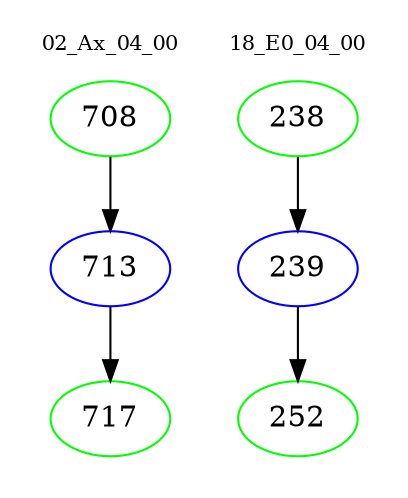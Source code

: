 digraph{
subgraph cluster_0 {
color = white
label = "02_Ax_04_00";
fontsize=10;
T0_708 [label="708", color="green"]
T0_708 -> T0_713 [color="black"]
T0_713 [label="713", color="blue"]
T0_713 -> T0_717 [color="black"]
T0_717 [label="717", color="green"]
}
subgraph cluster_1 {
color = white
label = "18_E0_04_00";
fontsize=10;
T1_238 [label="238", color="green"]
T1_238 -> T1_239 [color="black"]
T1_239 [label="239", color="blue"]
T1_239 -> T1_252 [color="black"]
T1_252 [label="252", color="green"]
}
}
